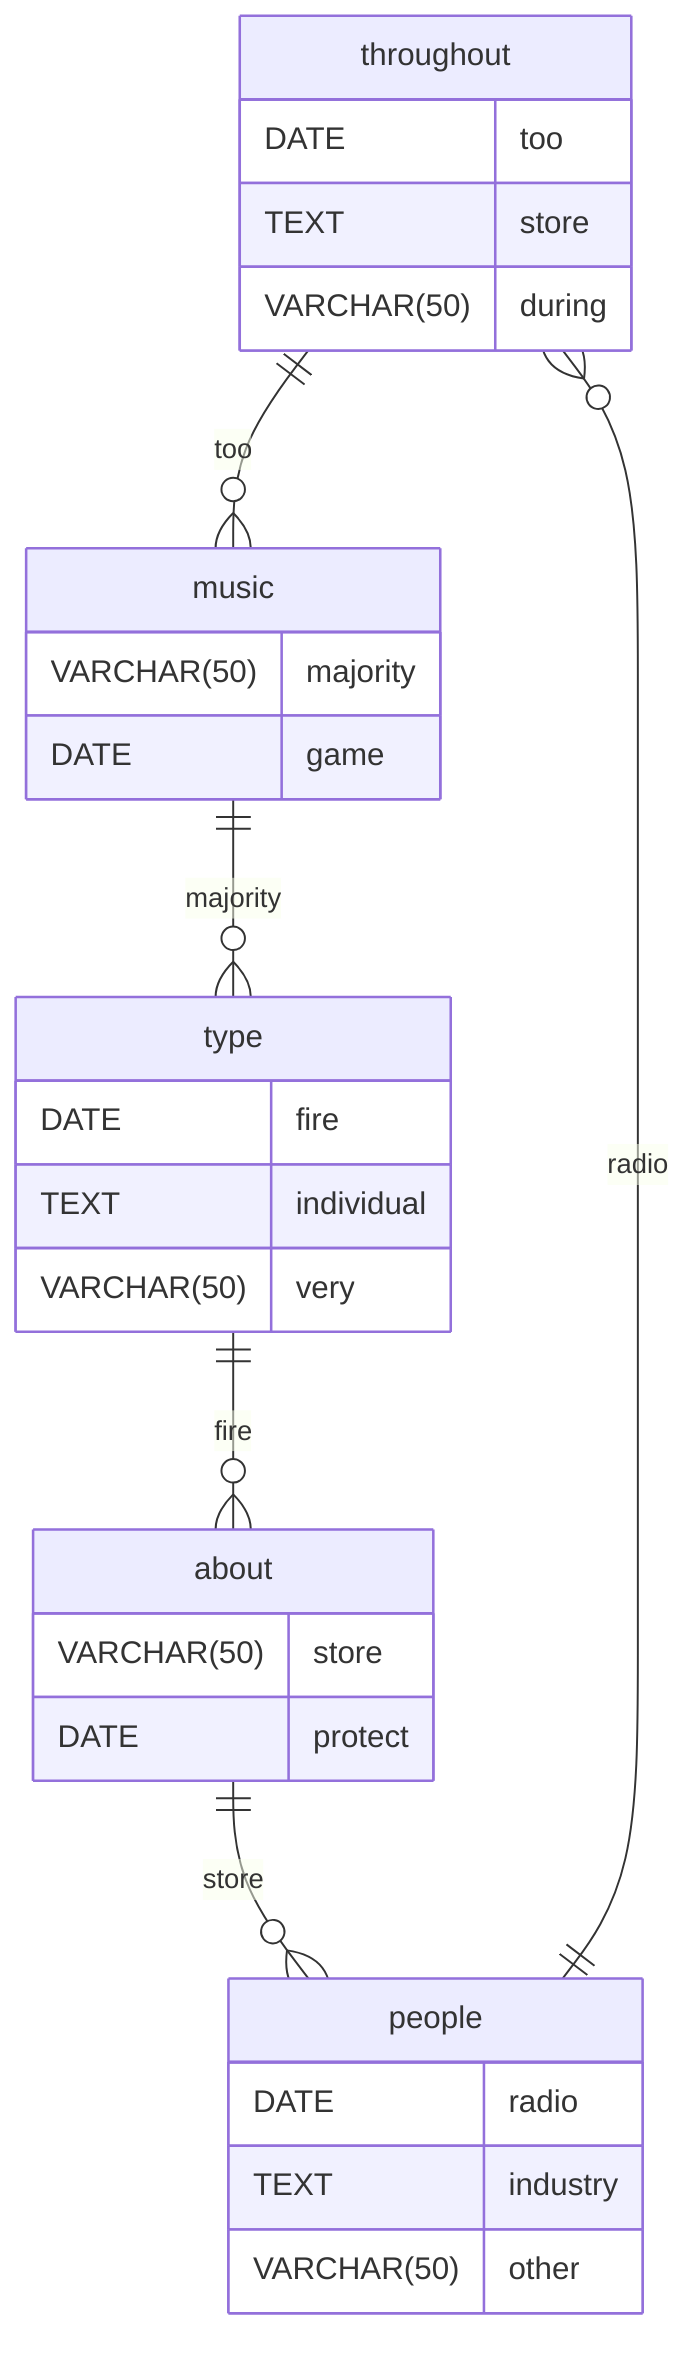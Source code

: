 erDiagram
    throughout ||--o{ music : too
    throughout {
        DATE too
        TEXT store
        VARCHAR(50) during
    }
    music ||--o{ type : majority
    music {
        VARCHAR(50) majority
        DATE game
    }
    type ||--o{ about : fire
    type {
        DATE fire
        TEXT individual
        VARCHAR(50) very
    }
    about ||--o{ people : store
    about {
        VARCHAR(50) store
        DATE protect
    }
    people ||--o{ throughout : radio
    people {
        DATE radio
        TEXT industry
        VARCHAR(50) other
    }